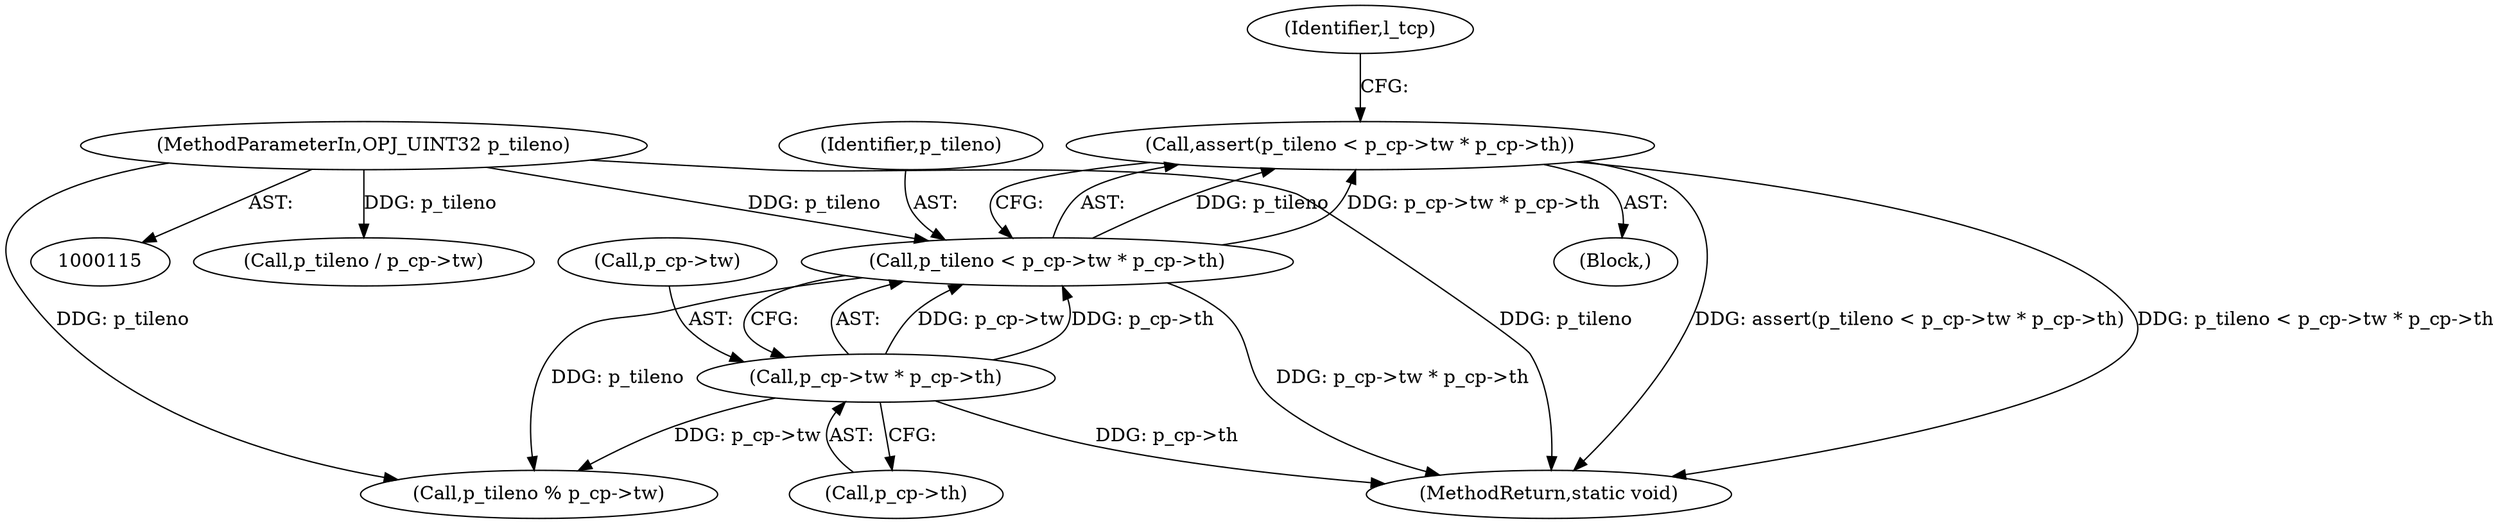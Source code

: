 digraph "0_openjpeg_c58df149900df862806d0e892859b41115875845@API" {
"1000152" [label="(Call,assert(p_tileno < p_cp->tw * p_cp->th))"];
"1000153" [label="(Call,p_tileno < p_cp->tw * p_cp->th)"];
"1000118" [label="(MethodParameterIn,OPJ_UINT32 p_tileno)"];
"1000155" [label="(Call,p_cp->tw * p_cp->th)"];
"1000156" [label="(Call,p_cp->tw)"];
"1000152" [label="(Call,assert(p_tileno < p_cp->tw * p_cp->th))"];
"1000189" [label="(Call,p_tileno / p_cp->tw)"];
"1000574" [label="(MethodReturn,static void)"];
"1000127" [label="(Block,)"];
"1000155" [label="(Call,p_cp->tw * p_cp->th)"];
"1000159" [label="(Call,p_cp->th)"];
"1000154" [label="(Identifier,p_tileno)"];
"1000118" [label="(MethodParameterIn,OPJ_UINT32 p_tileno)"];
"1000182" [label="(Call,p_tileno % p_cp->tw)"];
"1000153" [label="(Call,p_tileno < p_cp->tw * p_cp->th)"];
"1000163" [label="(Identifier,l_tcp)"];
"1000152" -> "1000127"  [label="AST: "];
"1000152" -> "1000153"  [label="CFG: "];
"1000153" -> "1000152"  [label="AST: "];
"1000163" -> "1000152"  [label="CFG: "];
"1000152" -> "1000574"  [label="DDG: assert(p_tileno < p_cp->tw * p_cp->th)"];
"1000152" -> "1000574"  [label="DDG: p_tileno < p_cp->tw * p_cp->th"];
"1000153" -> "1000152"  [label="DDG: p_tileno"];
"1000153" -> "1000152"  [label="DDG: p_cp->tw * p_cp->th"];
"1000153" -> "1000155"  [label="CFG: "];
"1000154" -> "1000153"  [label="AST: "];
"1000155" -> "1000153"  [label="AST: "];
"1000153" -> "1000574"  [label="DDG: p_cp->tw * p_cp->th"];
"1000118" -> "1000153"  [label="DDG: p_tileno"];
"1000155" -> "1000153"  [label="DDG: p_cp->tw"];
"1000155" -> "1000153"  [label="DDG: p_cp->th"];
"1000153" -> "1000182"  [label="DDG: p_tileno"];
"1000118" -> "1000115"  [label="AST: "];
"1000118" -> "1000574"  [label="DDG: p_tileno"];
"1000118" -> "1000182"  [label="DDG: p_tileno"];
"1000118" -> "1000189"  [label="DDG: p_tileno"];
"1000155" -> "1000159"  [label="CFG: "];
"1000156" -> "1000155"  [label="AST: "];
"1000159" -> "1000155"  [label="AST: "];
"1000155" -> "1000574"  [label="DDG: p_cp->th"];
"1000155" -> "1000182"  [label="DDG: p_cp->tw"];
}

